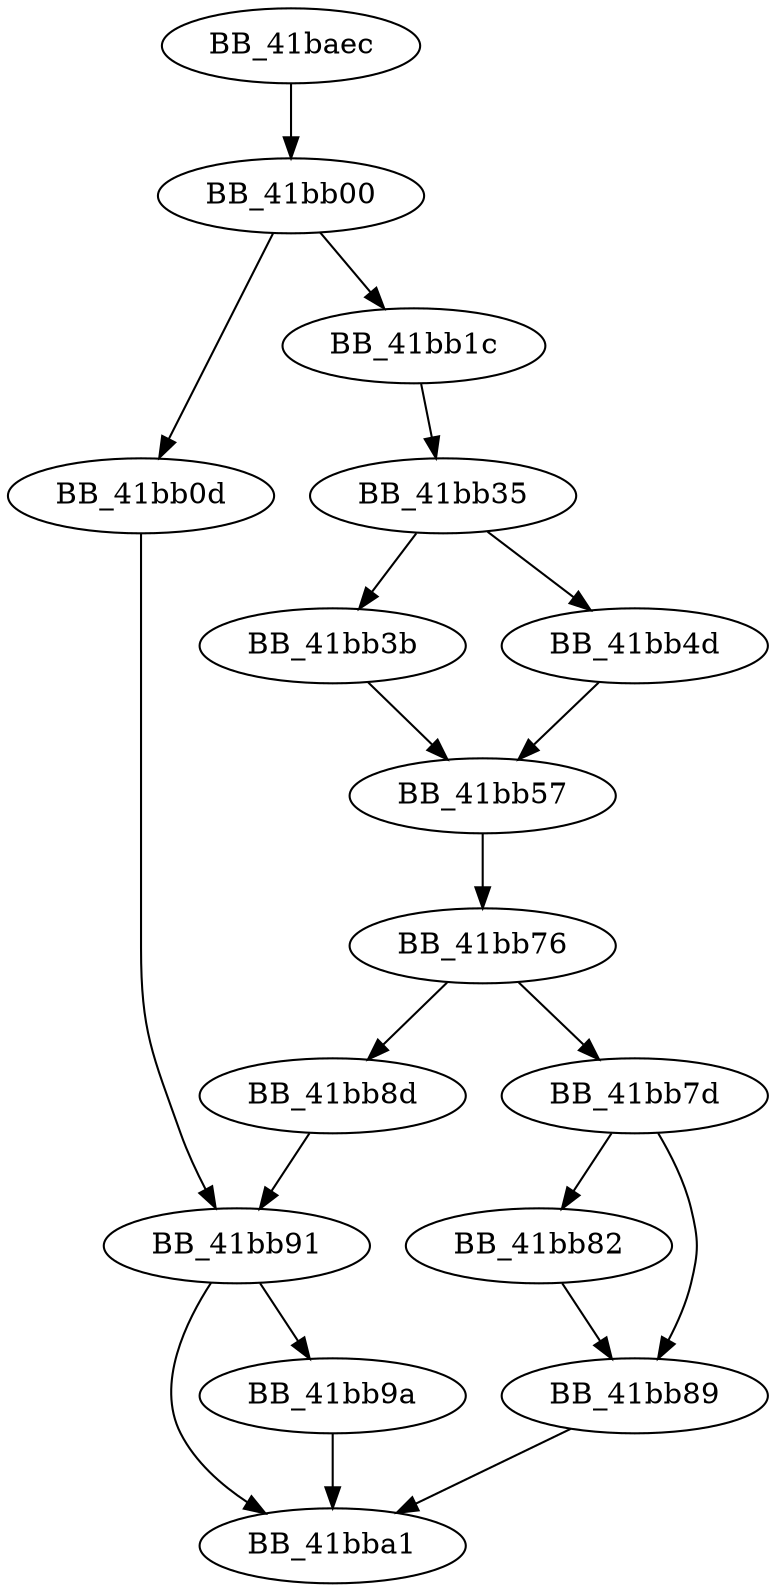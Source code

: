 DiGraph __isctype_l{
BB_41baec->BB_41bb00
BB_41bb00->BB_41bb0d
BB_41bb00->BB_41bb1c
BB_41bb0d->BB_41bb91
BB_41bb1c->BB_41bb35
BB_41bb35->BB_41bb3b
BB_41bb35->BB_41bb4d
BB_41bb3b->BB_41bb57
BB_41bb4d->BB_41bb57
BB_41bb57->BB_41bb76
BB_41bb76->BB_41bb7d
BB_41bb76->BB_41bb8d
BB_41bb7d->BB_41bb82
BB_41bb7d->BB_41bb89
BB_41bb82->BB_41bb89
BB_41bb89->BB_41bba1
BB_41bb8d->BB_41bb91
BB_41bb91->BB_41bb9a
BB_41bb91->BB_41bba1
BB_41bb9a->BB_41bba1
}
